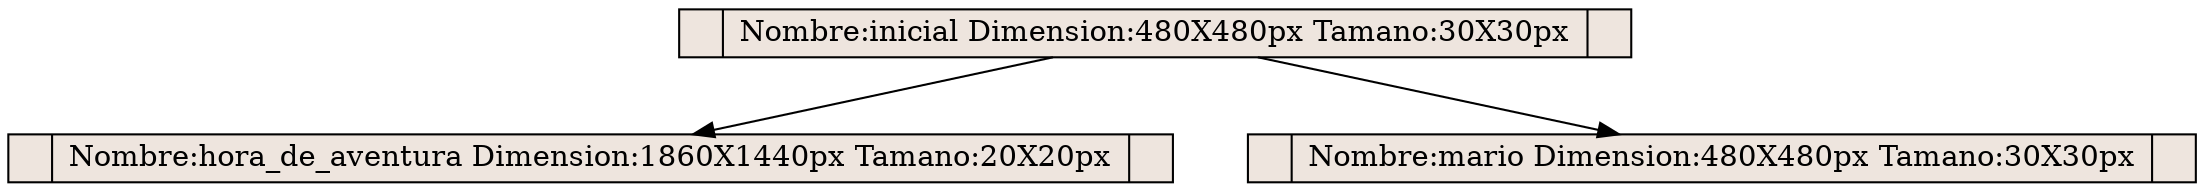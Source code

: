 digraph ArbolABB {
 rankdir=TB;
 graph [splines=compound, nodesep=0.5];
node [shape = record, style=filled, fillcolor=seashell2,width=0.7,height=0.2];
hora_de_aventura[label="<C0>|Nombre:hora_de_aventura Dimension:1860X1440px  Tamano:20X20px |<C1>"];
inicial[label="<C0>|Nombre:inicial Dimension:480X480px  Tamano:30X30px |<C1>"];
inicial -> mario;
 inicial -> hora_de_aventura;
 mario[label="<C0>|Nombre:mario Dimension:480X480px  Tamano:30X30px |<C1>"];
}
